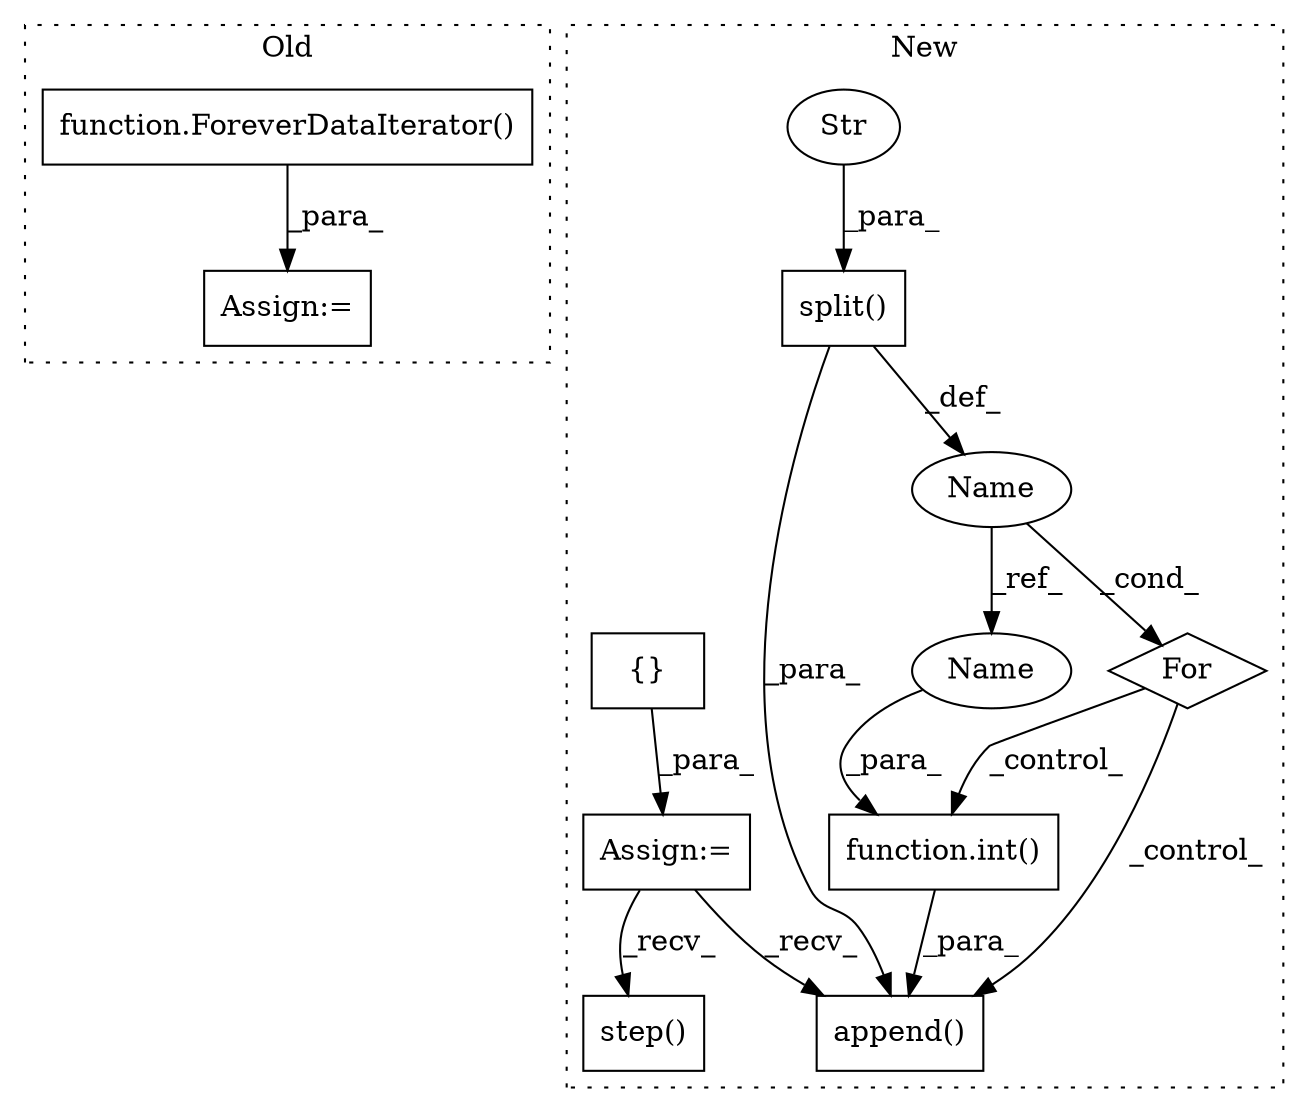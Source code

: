 digraph G {
subgraph cluster0 {
1 [label="function.ForeverDataIterator()" a="75" s="2813,2845" l="20,1" shape="box"];
11 [label="Assign:=" a="68" s="2810" l="3" shape="box"];
label = "Old";
style="dotted";
}
subgraph cluster1 {
2 [label="split()" a="75" s="2873,2903" l="27,1" shape="box"];
3 [label="Str" a="66" s="2900" l="3" shape="ellipse"];
4 [label="function.int()" a="75" s="2933,2946" l="4,1" shape="box"];
5 [label="append()" a="75" s="2915,2947" l="18,1" shape="box"];
6 [label="{}" a="59" s="2848,2848" l="2,1" shape="box"];
7 [label="step()" a="75" s="3641" l="19" shape="box"];
8 [label="Name" a="87" s="2860" l="9" shape="ellipse"];
9 [label="For" a="107" s="2856,2904" l="4,11" shape="diamond"];
10 [label="Assign:=" a="68" s="2845" l="3" shape="box"];
12 [label="Name" a="87" s="2937" l="9" shape="ellipse"];
label = "New";
style="dotted";
}
1 -> 11 [label="_para_"];
2 -> 5 [label="_para_"];
2 -> 8 [label="_def_"];
3 -> 2 [label="_para_"];
4 -> 5 [label="_para_"];
6 -> 10 [label="_para_"];
8 -> 12 [label="_ref_"];
8 -> 9 [label="_cond_"];
9 -> 4 [label="_control_"];
9 -> 5 [label="_control_"];
10 -> 7 [label="_recv_"];
10 -> 5 [label="_recv_"];
12 -> 4 [label="_para_"];
}